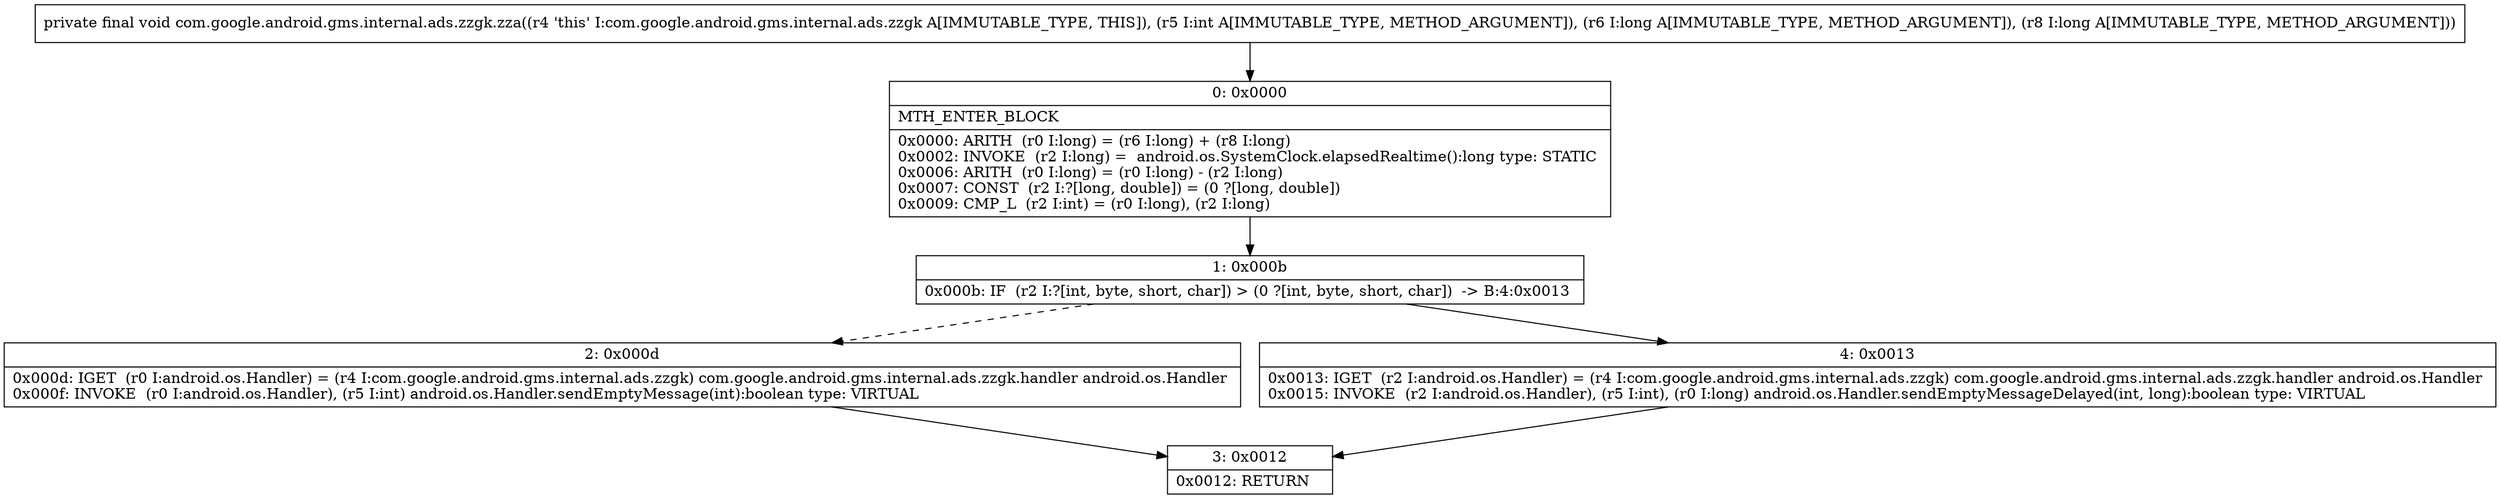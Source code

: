 digraph "CFG forcom.google.android.gms.internal.ads.zzgk.zza(IJJ)V" {
Node_0 [shape=record,label="{0\:\ 0x0000|MTH_ENTER_BLOCK\l|0x0000: ARITH  (r0 I:long) = (r6 I:long) + (r8 I:long) \l0x0002: INVOKE  (r2 I:long) =  android.os.SystemClock.elapsedRealtime():long type: STATIC \l0x0006: ARITH  (r0 I:long) = (r0 I:long) \- (r2 I:long) \l0x0007: CONST  (r2 I:?[long, double]) = (0 ?[long, double]) \l0x0009: CMP_L  (r2 I:int) = (r0 I:long), (r2 I:long) \l}"];
Node_1 [shape=record,label="{1\:\ 0x000b|0x000b: IF  (r2 I:?[int, byte, short, char]) \> (0 ?[int, byte, short, char])  \-\> B:4:0x0013 \l}"];
Node_2 [shape=record,label="{2\:\ 0x000d|0x000d: IGET  (r0 I:android.os.Handler) = (r4 I:com.google.android.gms.internal.ads.zzgk) com.google.android.gms.internal.ads.zzgk.handler android.os.Handler \l0x000f: INVOKE  (r0 I:android.os.Handler), (r5 I:int) android.os.Handler.sendEmptyMessage(int):boolean type: VIRTUAL \l}"];
Node_3 [shape=record,label="{3\:\ 0x0012|0x0012: RETURN   \l}"];
Node_4 [shape=record,label="{4\:\ 0x0013|0x0013: IGET  (r2 I:android.os.Handler) = (r4 I:com.google.android.gms.internal.ads.zzgk) com.google.android.gms.internal.ads.zzgk.handler android.os.Handler \l0x0015: INVOKE  (r2 I:android.os.Handler), (r5 I:int), (r0 I:long) android.os.Handler.sendEmptyMessageDelayed(int, long):boolean type: VIRTUAL \l}"];
MethodNode[shape=record,label="{private final void com.google.android.gms.internal.ads.zzgk.zza((r4 'this' I:com.google.android.gms.internal.ads.zzgk A[IMMUTABLE_TYPE, THIS]), (r5 I:int A[IMMUTABLE_TYPE, METHOD_ARGUMENT]), (r6 I:long A[IMMUTABLE_TYPE, METHOD_ARGUMENT]), (r8 I:long A[IMMUTABLE_TYPE, METHOD_ARGUMENT])) }"];
MethodNode -> Node_0;
Node_0 -> Node_1;
Node_1 -> Node_2[style=dashed];
Node_1 -> Node_4;
Node_2 -> Node_3;
Node_4 -> Node_3;
}

